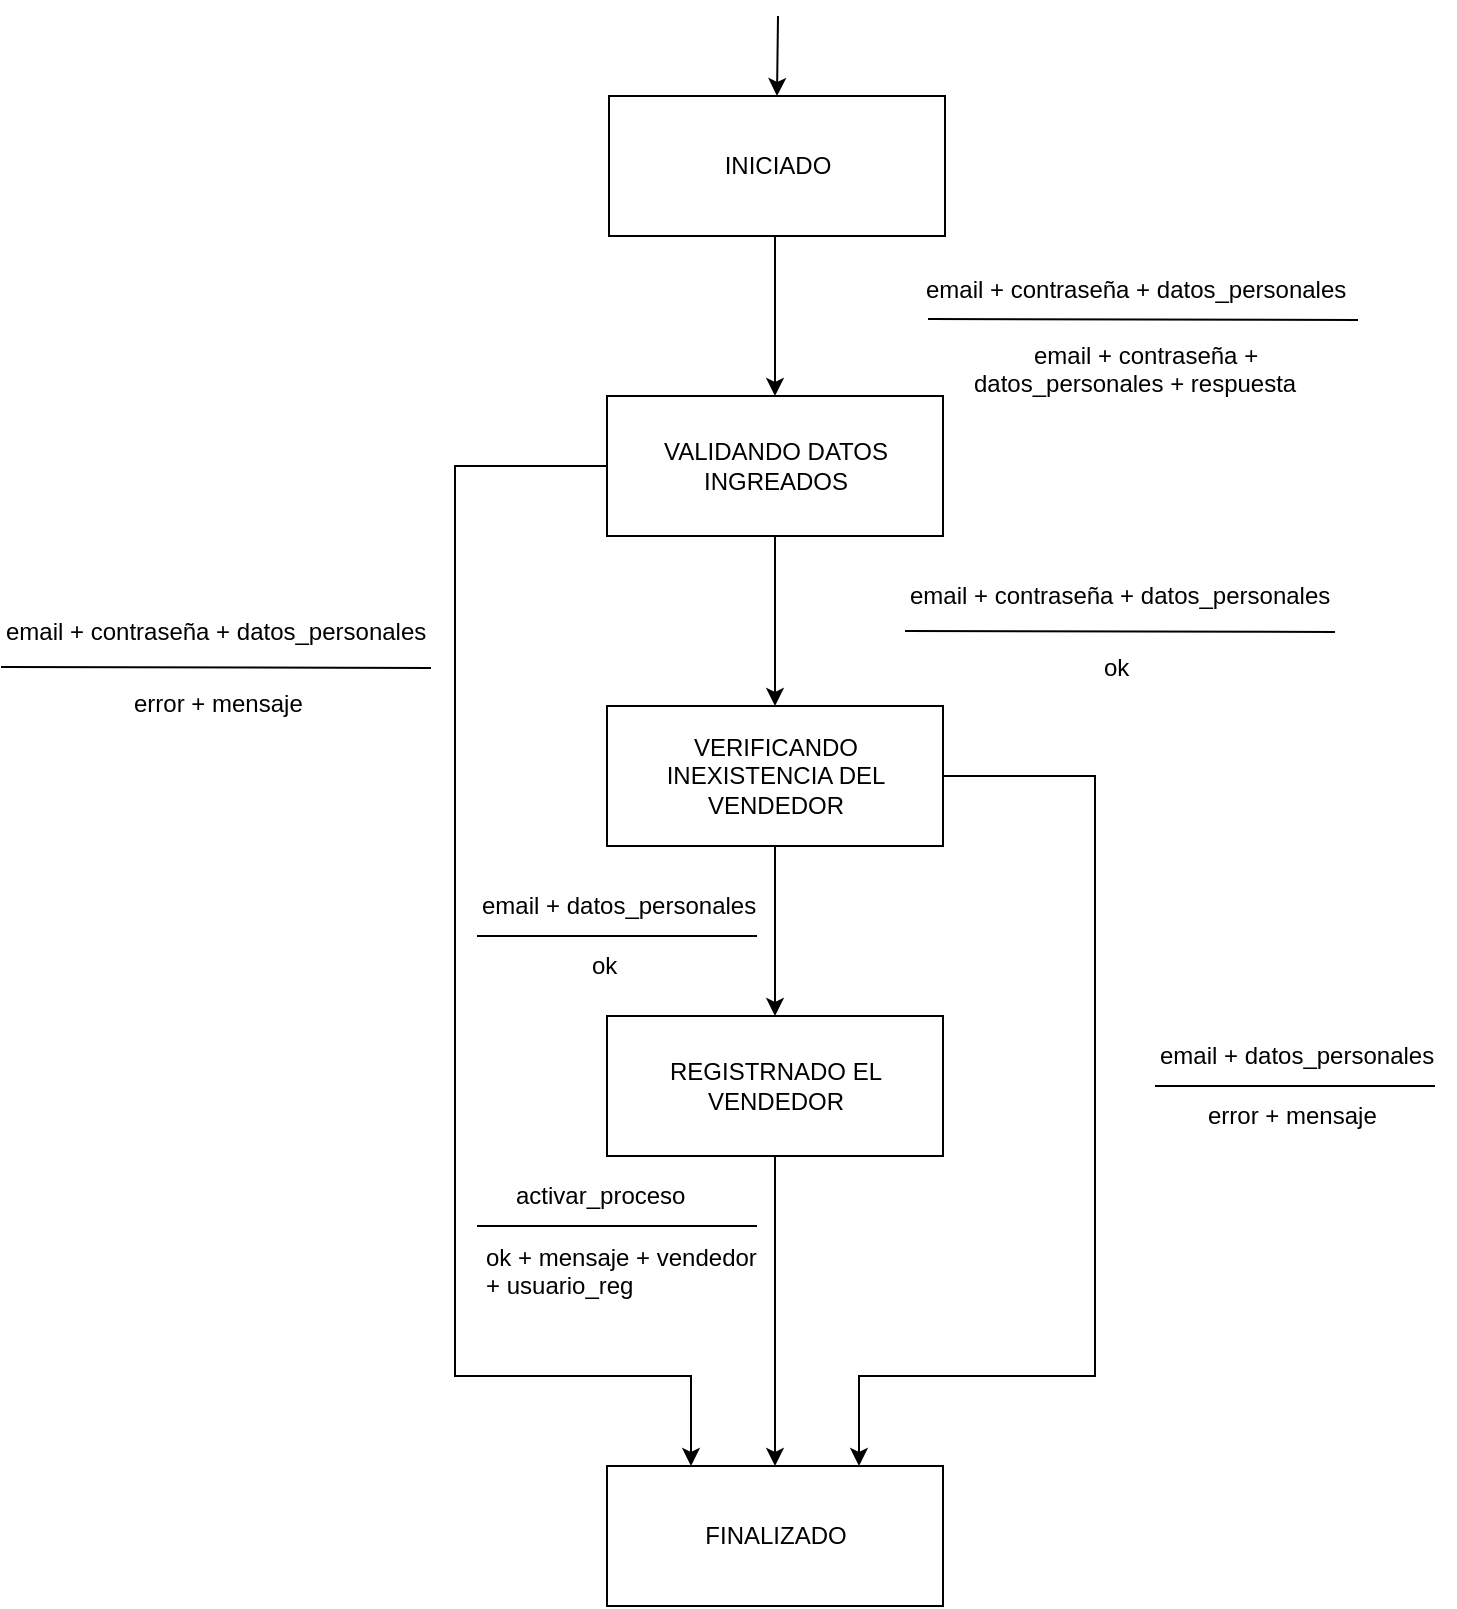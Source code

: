 <mxfile version="12.4.2" type="google" pages="2"><diagram id="609AJtRSwLSWQVkWuPwt" name="Page-1"><mxGraphModel dx="2037" dy="1183" grid="1" gridSize="10" guides="1" tooltips="1" connect="1" arrows="1" fold="1" page="1" pageScale="1" pageWidth="827" pageHeight="1169" math="0" shadow="0"><root><mxCell id="0"/><mxCell id="1" parent="0"/><mxCell id="aKZ8nBiLnz3jfit2QY1_-6" style="edgeStyle=orthogonalEdgeStyle;rounded=0;orthogonalLoop=1;jettySize=auto;html=1;exitX=0.5;exitY=1;exitDx=0;exitDy=0;entryX=0.5;entryY=0;entryDx=0;entryDy=0;" parent="1" source="aKZ8nBiLnz3jfit2QY1_-1" target="aKZ8nBiLnz3jfit2QY1_-2" edge="1"><mxGeometry relative="1" as="geometry"/></mxCell><mxCell id="aKZ8nBiLnz3jfit2QY1_-10" style="edgeStyle=orthogonalEdgeStyle;rounded=0;orthogonalLoop=1;jettySize=auto;html=1;exitX=0;exitY=0.5;exitDx=0;exitDy=0;entryX=0.25;entryY=0;entryDx=0;entryDy=0;" parent="1" source="aKZ8nBiLnz3jfit2QY1_-1" target="aKZ8nBiLnz3jfit2QY1_-5" edge="1"><mxGeometry relative="1" as="geometry"><Array as="points"><mxPoint x="276.5" y="375"/><mxPoint x="276.5" y="830"/><mxPoint x="394.5" y="830"/></Array></mxGeometry></mxCell><mxCell id="aKZ8nBiLnz3jfit2QY1_-1" value="VALIDANDO DATOS INGREADOS" style="rounded=0;whiteSpace=wrap;html=1;" parent="1" vertex="1"><mxGeometry x="352.5" y="340" width="168" height="70" as="geometry"/></mxCell><mxCell id="aKZ8nBiLnz3jfit2QY1_-7" style="edgeStyle=orthogonalEdgeStyle;rounded=0;orthogonalLoop=1;jettySize=auto;html=1;exitX=0.5;exitY=1;exitDx=0;exitDy=0;entryX=0.5;entryY=0;entryDx=0;entryDy=0;" parent="1" source="aKZ8nBiLnz3jfit2QY1_-2" target="aKZ8nBiLnz3jfit2QY1_-4" edge="1"><mxGeometry relative="1" as="geometry"/></mxCell><mxCell id="aKZ8nBiLnz3jfit2QY1_-11" style="edgeStyle=orthogonalEdgeStyle;rounded=0;orthogonalLoop=1;jettySize=auto;html=1;exitX=1;exitY=0.5;exitDx=0;exitDy=0;entryX=0.75;entryY=0;entryDx=0;entryDy=0;" parent="1" source="aKZ8nBiLnz3jfit2QY1_-2" target="aKZ8nBiLnz3jfit2QY1_-5" edge="1"><mxGeometry relative="1" as="geometry"><Array as="points"><mxPoint x="596.5" y="530"/><mxPoint x="596.5" y="830"/><mxPoint x="478.5" y="830"/></Array></mxGeometry></mxCell><mxCell id="aKZ8nBiLnz3jfit2QY1_-2" value="VERIFICANDO INEXISTENCIA DEL VENDEDOR" style="rounded=0;whiteSpace=wrap;html=1;" parent="1" vertex="1"><mxGeometry x="352.5" y="495" width="168" height="70" as="geometry"/></mxCell><mxCell id="aKZ8nBiLnz3jfit2QY1_-8" style="edgeStyle=orthogonalEdgeStyle;rounded=0;orthogonalLoop=1;jettySize=auto;html=1;exitX=0.5;exitY=1;exitDx=0;exitDy=0;entryX=0.5;entryY=0;entryDx=0;entryDy=0;" parent="1" source="aKZ8nBiLnz3jfit2QY1_-4" target="aKZ8nBiLnz3jfit2QY1_-5" edge="1"><mxGeometry relative="1" as="geometry"/></mxCell><mxCell id="aKZ8nBiLnz3jfit2QY1_-4" value="REGISTRNADO EL VENDEDOR" style="rounded=0;whiteSpace=wrap;html=1;" parent="1" vertex="1"><mxGeometry x="352.5" y="650" width="168" height="70" as="geometry"/></mxCell><mxCell id="aKZ8nBiLnz3jfit2QY1_-5" value="FINALIZADO" style="rounded=0;whiteSpace=wrap;html=1;" parent="1" vertex="1"><mxGeometry x="352.5" y="875" width="168" height="70" as="geometry"/></mxCell><mxCell id="aKZ8nBiLnz3jfit2QY1_-12" value="" style="endArrow=none;html=1;" parent="1" edge="1"><mxGeometry width="50" height="50" relative="1" as="geometry"><mxPoint x="501.5" y="457.5" as="sourcePoint"/><mxPoint x="716.5" y="458" as="targetPoint"/></mxGeometry></mxCell><mxCell id="aKZ8nBiLnz3jfit2QY1_-13" value="email + contraseña + datos_personales" style="text;html=1;resizable=0;points=[];autosize=1;align=left;verticalAlign=top;spacingTop=-4;" parent="1" vertex="1"><mxGeometry x="501.5" y="430" width="230" height="20" as="geometry"/></mxCell><mxCell id="aKZ8nBiLnz3jfit2QY1_-16" value="ok" style="text;html=1;resizable=0;points=[];autosize=1;align=left;verticalAlign=top;spacingTop=-4;" parent="1" vertex="1"><mxGeometry x="598.5" y="466" width="30" height="20" as="geometry"/></mxCell><mxCell id="aKZ8nBiLnz3jfit2QY1_-17" value="" style="endArrow=none;html=1;" parent="1" edge="1"><mxGeometry width="50" height="50" relative="1" as="geometry"><mxPoint x="287.5" y="610" as="sourcePoint"/><mxPoint x="427.5" y="610" as="targetPoint"/></mxGeometry></mxCell><mxCell id="aKZ8nBiLnz3jfit2QY1_-18" value="email + datos_personales" style="text;html=1;resizable=0;points=[];autosize=1;align=left;verticalAlign=top;spacingTop=-4;" parent="1" vertex="1"><mxGeometry x="287.5" y="585" width="150" height="20" as="geometry"/></mxCell><mxCell id="aKZ8nBiLnz3jfit2QY1_-19" value="ok" style="text;html=1;resizable=0;points=[];autosize=1;align=left;verticalAlign=top;spacingTop=-4;" parent="1" vertex="1"><mxGeometry x="342.5" y="614.5" width="30" height="20" as="geometry"/></mxCell><mxCell id="aKZ8nBiLnz3jfit2QY1_-20" value="" style="endArrow=none;html=1;" parent="1" edge="1"><mxGeometry width="50" height="50" relative="1" as="geometry"><mxPoint x="49.5" y="475.5" as="sourcePoint"/><mxPoint x="264.5" y="476" as="targetPoint"/></mxGeometry></mxCell><mxCell id="aKZ8nBiLnz3jfit2QY1_-21" value="email + contraseña + datos_personales" style="text;html=1;resizable=0;points=[];autosize=1;align=left;verticalAlign=top;spacingTop=-4;" parent="1" vertex="1"><mxGeometry x="49.5" y="448" width="230" height="20" as="geometry"/></mxCell><mxCell id="aKZ8nBiLnz3jfit2QY1_-22" value="error + mensaje" style="text;html=1;resizable=0;points=[];autosize=1;align=left;verticalAlign=top;spacingTop=-4;" parent="1" vertex="1"><mxGeometry x="113.5" y="484" width="100" height="20" as="geometry"/></mxCell><mxCell id="aKZ8nBiLnz3jfit2QY1_-23" value="" style="endArrow=none;html=1;" parent="1" edge="1"><mxGeometry width="50" height="50" relative="1" as="geometry"><mxPoint x="626.5" y="685" as="sourcePoint"/><mxPoint x="766.5" y="685" as="targetPoint"/></mxGeometry></mxCell><mxCell id="aKZ8nBiLnz3jfit2QY1_-24" value="email + datos_personales" style="text;html=1;resizable=0;points=[];autosize=1;align=left;verticalAlign=top;spacingTop=-4;" parent="1" vertex="1"><mxGeometry x="626.5" y="660" width="150" height="20" as="geometry"/></mxCell><mxCell id="aKZ8nBiLnz3jfit2QY1_-25" value="error + mensaje" style="text;html=1;resizable=0;points=[];autosize=1;align=left;verticalAlign=top;spacingTop=-4;" parent="1" vertex="1"><mxGeometry x="650.5" y="689.5" width="100" height="20" as="geometry"/></mxCell><mxCell id="aKZ8nBiLnz3jfit2QY1_-26" value="" style="endArrow=none;html=1;" parent="1" edge="1"><mxGeometry width="50" height="50" relative="1" as="geometry"><mxPoint x="287.5" y="755" as="sourcePoint"/><mxPoint x="427.5" y="755" as="targetPoint"/></mxGeometry></mxCell><mxCell id="aKZ8nBiLnz3jfit2QY1_-27" value="activar_proceso" style="text;html=1;resizable=0;points=[];autosize=1;align=left;verticalAlign=top;spacingTop=-4;" parent="1" vertex="1"><mxGeometry x="304.5" y="730" width="100" height="20" as="geometry"/></mxCell><mxCell id="aKZ8nBiLnz3jfit2QY1_-28" value="ok + mensaje + vendedor&lt;br&gt;+ usuario_reg" style="text;html=1;resizable=0;points=[];autosize=1;align=left;verticalAlign=top;spacingTop=-4;" parent="1" vertex="1"><mxGeometry x="289.5" y="760.5" width="150" height="30" as="geometry"/></mxCell><mxCell id="HGKBA5z8Cr3ZpFuOYJVS-1" style="edgeStyle=orthogonalEdgeStyle;rounded=0;orthogonalLoop=1;jettySize=auto;html=1;exitX=0.5;exitY=1;exitDx=0;exitDy=0;entryX=0.5;entryY=0;entryDx=0;entryDy=0;" parent="1" source="HGKBA5z8Cr3ZpFuOYJVS-2" target="aKZ8nBiLnz3jfit2QY1_-1" edge="1"><mxGeometry relative="1" as="geometry"><mxPoint x="436.81" y="254.966" as="sourcePoint"/><mxPoint x="437" y="330" as="targetPoint"/><Array as="points"><mxPoint x="436" y="260"/></Array></mxGeometry></mxCell><mxCell id="HGKBA5z8Cr3ZpFuOYJVS-2" value="INICIADO" style="rounded=0;whiteSpace=wrap;html=1;" parent="1" vertex="1"><mxGeometry x="353.5" y="190" width="168" height="70" as="geometry"/></mxCell><mxCell id="HGKBA5z8Cr3ZpFuOYJVS-3" value="" style="endArrow=none;html=1;" parent="1" edge="1"><mxGeometry width="50" height="50" relative="1" as="geometry"><mxPoint x="513" y="301.5" as="sourcePoint"/><mxPoint x="728" y="302.0" as="targetPoint"/></mxGeometry></mxCell><mxCell id="HGKBA5z8Cr3ZpFuOYJVS-4" value="email + contraseña + datos_personales" style="text;html=1;resizable=0;points=[];autosize=1;align=left;verticalAlign=top;spacingTop=-4;" parent="1" vertex="1"><mxGeometry x="510" y="277" width="230" height="20" as="geometry"/></mxCell><mxCell id="HGKBA5z8Cr3ZpFuOYJVS-5" value="&lt;div&gt;&amp;nbsp; &amp;nbsp; &amp;nbsp; &amp;nbsp;&amp;nbsp; email + contraseña + &lt;br&gt;&lt;/div&gt;&lt;div&gt;datos_personales + respuesta&lt;/div&gt;" style="text;html=1;resizable=0;points=[];autosize=1;align=left;verticalAlign=top;spacingTop=-4;" parent="1" vertex="1"><mxGeometry x="533.5" y="310" width="190" height="30" as="geometry"/></mxCell><mxCell id="G0QLeMS4PTXbh6s4rkjS-2" value="" style="endArrow=classic;html=1;entryX=0.5;entryY=0;entryDx=0;entryDy=0;" parent="1" target="HGKBA5z8Cr3ZpFuOYJVS-2" edge="1"><mxGeometry width="50" height="50" relative="1" as="geometry"><mxPoint x="438" y="150" as="sourcePoint"/><mxPoint x="436" y="180" as="targetPoint"/></mxGeometry></mxCell></root></mxGraphModel></diagram><diagram id="b0duYSFWmo9ftbhjNfLV" name="Page-2"><mxGraphModel dx="1222" dy="710" grid="1" gridSize="10" guides="1" tooltips="1" connect="1" arrows="1" fold="1" page="1" pageScale="1" pageWidth="827" pageHeight="1169" math="0" shadow="0"><root><mxCell id="0nPW-_LQD2pz6NHK7VtG-0"/><mxCell id="0nPW-_LQD2pz6NHK7VtG-1" parent="0nPW-_LQD2pz6NHK7VtG-0"/><mxCell id="ChIq_4o7FYFlJ3wojSRF-0" style="edgeStyle=orthogonalEdgeStyle;rounded=0;orthogonalLoop=1;jettySize=auto;html=1;exitX=0.5;exitY=1;exitDx=0;exitDy=0;entryX=0.5;entryY=0;entryDx=0;entryDy=0;" edge="1" parent="0nPW-_LQD2pz6NHK7VtG-1" source="ChIq_4o7FYFlJ3wojSRF-2" target="ChIq_4o7FYFlJ3wojSRF-5"><mxGeometry relative="1" as="geometry"/></mxCell><mxCell id="ChIq_4o7FYFlJ3wojSRF-1" style="edgeStyle=orthogonalEdgeStyle;rounded=0;orthogonalLoop=1;jettySize=auto;html=1;exitX=0;exitY=0.5;exitDx=0;exitDy=0;entryX=0.25;entryY=0;entryDx=0;entryDy=0;" edge="1" parent="0nPW-_LQD2pz6NHK7VtG-1" source="ChIq_4o7FYFlJ3wojSRF-2" target="ChIq_4o7FYFlJ3wojSRF-8"><mxGeometry relative="1" as="geometry"><Array as="points"><mxPoint x="276.67" y="335"/><mxPoint x="276.67" y="790"/><mxPoint x="394.67" y="790"/></Array></mxGeometry></mxCell><mxCell id="ChIq_4o7FYFlJ3wojSRF-2" value="VALIDANDO DATOS INGREADOS" style="rounded=0;whiteSpace=wrap;html=1;" vertex="1" parent="0nPW-_LQD2pz6NHK7VtG-1"><mxGeometry x="352.67" y="300" width="168" height="70" as="geometry"/></mxCell><mxCell id="ChIq_4o7FYFlJ3wojSRF-3" style="edgeStyle=orthogonalEdgeStyle;rounded=0;orthogonalLoop=1;jettySize=auto;html=1;exitX=0.5;exitY=1;exitDx=0;exitDy=0;entryX=0.5;entryY=0;entryDx=0;entryDy=0;" edge="1" parent="0nPW-_LQD2pz6NHK7VtG-1" source="ChIq_4o7FYFlJ3wojSRF-5" target="ChIq_4o7FYFlJ3wojSRF-7"><mxGeometry relative="1" as="geometry"/></mxCell><mxCell id="ChIq_4o7FYFlJ3wojSRF-4" style="edgeStyle=orthogonalEdgeStyle;rounded=0;orthogonalLoop=1;jettySize=auto;html=1;exitX=1;exitY=0.5;exitDx=0;exitDy=0;entryX=0.75;entryY=0;entryDx=0;entryDy=0;" edge="1" parent="0nPW-_LQD2pz6NHK7VtG-1" source="ChIq_4o7FYFlJ3wojSRF-5" target="ChIq_4o7FYFlJ3wojSRF-8"><mxGeometry relative="1" as="geometry"><Array as="points"><mxPoint x="596.67" y="490"/><mxPoint x="596.67" y="790"/><mxPoint x="478.67" y="790"/></Array></mxGeometry></mxCell><mxCell id="ChIq_4o7FYFlJ3wojSRF-5" value="VERIFICANDO INEXISTENCIA DEL VENDEDOR" style="rounded=0;whiteSpace=wrap;html=1;" vertex="1" parent="0nPW-_LQD2pz6NHK7VtG-1"><mxGeometry x="352.67" y="455" width="168" height="70" as="geometry"/></mxCell><mxCell id="ChIq_4o7FYFlJ3wojSRF-6" style="edgeStyle=orthogonalEdgeStyle;rounded=0;orthogonalLoop=1;jettySize=auto;html=1;exitX=0.5;exitY=1;exitDx=0;exitDy=0;entryX=0.5;entryY=0;entryDx=0;entryDy=0;" edge="1" parent="0nPW-_LQD2pz6NHK7VtG-1" source="ChIq_4o7FYFlJ3wojSRF-7" target="ChIq_4o7FYFlJ3wojSRF-8"><mxGeometry relative="1" as="geometry"/></mxCell><mxCell id="ChIq_4o7FYFlJ3wojSRF-7" value="REGISTRNADO EL VENDEDOR" style="rounded=0;whiteSpace=wrap;html=1;" vertex="1" parent="0nPW-_LQD2pz6NHK7VtG-1"><mxGeometry x="352.67" y="610" width="168" height="70" as="geometry"/></mxCell><mxCell id="ChIq_4o7FYFlJ3wojSRF-8" value="FINALIZADO" style="rounded=0;whiteSpace=wrap;html=1;" vertex="1" parent="0nPW-_LQD2pz6NHK7VtG-1"><mxGeometry x="352.67" y="835" width="168" height="70" as="geometry"/></mxCell><mxCell id="ChIq_4o7FYFlJ3wojSRF-9" value="" style="endArrow=none;html=1;" edge="1" parent="0nPW-_LQD2pz6NHK7VtG-1"><mxGeometry width="50" height="50" relative="1" as="geometry"><mxPoint x="520" y="418" as="sourcePoint"/><mxPoint x="700" y="418" as="targetPoint"/></mxGeometry></mxCell><mxCell id="ChIq_4o7FYFlJ3wojSRF-10" value="ok" style="text;html=1;resizable=0;points=[];autosize=1;align=left;verticalAlign=top;spacingTop=-4;" vertex="1" parent="0nPW-_LQD2pz6NHK7VtG-1"><mxGeometry x="598.67" y="390" width="30" height="20" as="geometry"/></mxCell><mxCell id="ChIq_4o7FYFlJ3wojSRF-11" value="email + datos_personales" style="text;html=1;resizable=0;points=[];autosize=1;align=left;verticalAlign=top;spacingTop=-4;" vertex="1" parent="0nPW-_LQD2pz6NHK7VtG-1"><mxGeometry x="533.67" y="424" width="160" height="20" as="geometry"/></mxCell><mxCell id="ChIq_4o7FYFlJ3wojSRF-12" value="" style="endArrow=none;html=1;" edge="1" parent="0nPW-_LQD2pz6NHK7VtG-1"><mxGeometry width="50" height="50" relative="1" as="geometry"><mxPoint x="286.67" y="560" as="sourcePoint"/><mxPoint x="426.67" y="560" as="targetPoint"/></mxGeometry></mxCell><mxCell id="ChIq_4o7FYFlJ3wojSRF-13" value="ok" style="text;html=1;resizable=0;points=[];autosize=1;align=left;verticalAlign=top;spacingTop=-4;" vertex="1" parent="0nPW-_LQD2pz6NHK7VtG-1"><mxGeometry x="341.67" y="540" width="30" height="20" as="geometry"/></mxCell><mxCell id="ChIq_4o7FYFlJ3wojSRF-14" value="&lt;div&gt;email + contraseña +&lt;/div&gt;&lt;div&gt;&amp;nbsp; datos_personales&lt;/div&gt;" style="text;html=1;resizable=0;points=[];autosize=1;align=left;verticalAlign=top;spacingTop=-4;" vertex="1" parent="0nPW-_LQD2pz6NHK7VtG-1"><mxGeometry x="297.67" y="565" width="130" height="30" as="geometry"/></mxCell><mxCell id="ChIq_4o7FYFlJ3wojSRF-15" value="" style="endArrow=none;html=1;" edge="1" parent="0nPW-_LQD2pz6NHK7VtG-1"><mxGeometry width="50" height="50" relative="1" as="geometry"><mxPoint x="100" y="436" as="sourcePoint"/><mxPoint x="220" y="436" as="targetPoint"/></mxGeometry></mxCell><mxCell id="ChIq_4o7FYFlJ3wojSRF-16" value="error + mensaje" style="text;html=1;resizable=0;points=[];autosize=1;align=left;verticalAlign=top;spacingTop=-4;" vertex="1" parent="0nPW-_LQD2pz6NHK7VtG-1"><mxGeometry x="113.67" y="410" width="100" height="20" as="geometry"/></mxCell><mxCell id="ChIq_4o7FYFlJ3wojSRF-17" value="error + mensaje" style="text;html=1;resizable=0;points=[];autosize=1;align=left;verticalAlign=top;spacingTop=-4;" vertex="1" parent="0nPW-_LQD2pz6NHK7VtG-1"><mxGeometry x="113.67" y="444" width="100" height="20" as="geometry"/></mxCell><mxCell id="ChIq_4o7FYFlJ3wojSRF-18" value="" style="endArrow=none;html=1;" edge="1" parent="0nPW-_LQD2pz6NHK7VtG-1"><mxGeometry width="50" height="50" relative="1" as="geometry"><mxPoint x="621" y="643" as="sourcePoint"/><mxPoint x="741" y="643" as="targetPoint"/></mxGeometry></mxCell><mxCell id="ChIq_4o7FYFlJ3wojSRF-19" value="error + mensaje" style="text;html=1;resizable=0;points=[];autosize=1;align=left;verticalAlign=top;spacingTop=-4;" vertex="1" parent="0nPW-_LQD2pz6NHK7VtG-1"><mxGeometry x="634.67" y="620.25" width="100" height="20" as="geometry"/></mxCell><mxCell id="ChIq_4o7FYFlJ3wojSRF-20" value="error + mensaje" style="text;html=1;resizable=0;points=[];autosize=1;align=left;verticalAlign=top;spacingTop=-4;" vertex="1" parent="0nPW-_LQD2pz6NHK7VtG-1"><mxGeometry x="634.67" y="649.75" width="100" height="20" as="geometry"/></mxCell><mxCell id="ChIq_4o7FYFlJ3wojSRF-21" value="" style="endArrow=none;html=1;" edge="1" parent="0nPW-_LQD2pz6NHK7VtG-1"><mxGeometry width="50" height="50" relative="1" as="geometry"><mxPoint x="300" y="727" as="sourcePoint"/><mxPoint x="406" y="726" as="targetPoint"/></mxGeometry></mxCell><mxCell id="ChIq_4o7FYFlJ3wojSRF-22" value="ok + mensaje" style="text;html=1;resizable=0;points=[];autosize=1;align=left;verticalAlign=top;spacingTop=-4;" vertex="1" parent="0nPW-_LQD2pz6NHK7VtG-1"><mxGeometry x="313.67" y="702" width="90" height="20" as="geometry"/></mxCell><mxCell id="ChIq_4o7FYFlJ3wojSRF-23" value="ok + mensaje" style="text;html=1;resizable=0;points=[];autosize=1;align=left;verticalAlign=top;spacingTop=-4;" vertex="1" parent="0nPW-_LQD2pz6NHK7VtG-1"><mxGeometry x="312.67" y="737" width="90" height="20" as="geometry"/></mxCell><mxCell id="ChIq_4o7FYFlJ3wojSRF-24" style="edgeStyle=orthogonalEdgeStyle;rounded=0;orthogonalLoop=1;jettySize=auto;html=1;exitX=0.5;exitY=1;exitDx=0;exitDy=0;entryX=0.5;entryY=0;entryDx=0;entryDy=0;" edge="1" parent="0nPW-_LQD2pz6NHK7VtG-1" source="ChIq_4o7FYFlJ3wojSRF-25" target="ChIq_4o7FYFlJ3wojSRF-2"><mxGeometry relative="1" as="geometry"><mxPoint x="436.98" y="214.966" as="sourcePoint"/><mxPoint x="437.17" y="290" as="targetPoint"/><Array as="points"><mxPoint x="436.17" y="220"/></Array></mxGeometry></mxCell><mxCell id="ChIq_4o7FYFlJ3wojSRF-25" value="INICIADO" style="rounded=0;whiteSpace=wrap;html=1;" vertex="1" parent="0nPW-_LQD2pz6NHK7VtG-1"><mxGeometry x="353.67" y="150" width="168" height="70" as="geometry"/></mxCell><mxCell id="ChIq_4o7FYFlJ3wojSRF-26" value="" style="endArrow=none;html=1;" edge="1" parent="0nPW-_LQD2pz6NHK7VtG-1"><mxGeometry width="50" height="50" relative="1" as="geometry"><mxPoint x="513.17" y="261.5" as="sourcePoint"/><mxPoint x="728.17" y="262" as="targetPoint"/></mxGeometry></mxCell><mxCell id="ChIq_4o7FYFlJ3wojSRF-27" value="email + contraseña + datos_personales" style="text;html=1;resizable=0;points=[];autosize=1;align=left;verticalAlign=top;spacingTop=-4;" vertex="1" parent="0nPW-_LQD2pz6NHK7VtG-1"><mxGeometry x="510.17" y="237" width="230" height="20" as="geometry"/></mxCell><mxCell id="ChIq_4o7FYFlJ3wojSRF-28" value="&lt;div&gt;email + contraseña + datos_personales&lt;br&gt;&lt;/div&gt;" style="text;html=1;resizable=0;points=[];autosize=1;align=left;verticalAlign=top;spacingTop=-4;" vertex="1" parent="0nPW-_LQD2pz6NHK7VtG-1"><mxGeometry x="510.67" y="270" width="240" height="20" as="geometry"/></mxCell><mxCell id="ChIq_4o7FYFlJ3wojSRF-29" value="" style="endArrow=classic;html=1;entryX=0.5;entryY=0;entryDx=0;entryDy=0;" edge="1" parent="0nPW-_LQD2pz6NHK7VtG-1" target="ChIq_4o7FYFlJ3wojSRF-25"><mxGeometry width="50" height="50" relative="1" as="geometry"><mxPoint x="438.17" y="110" as="sourcePoint"/><mxPoint x="436.17" y="140" as="targetPoint"/></mxGeometry></mxCell></root></mxGraphModel></diagram></mxfile>